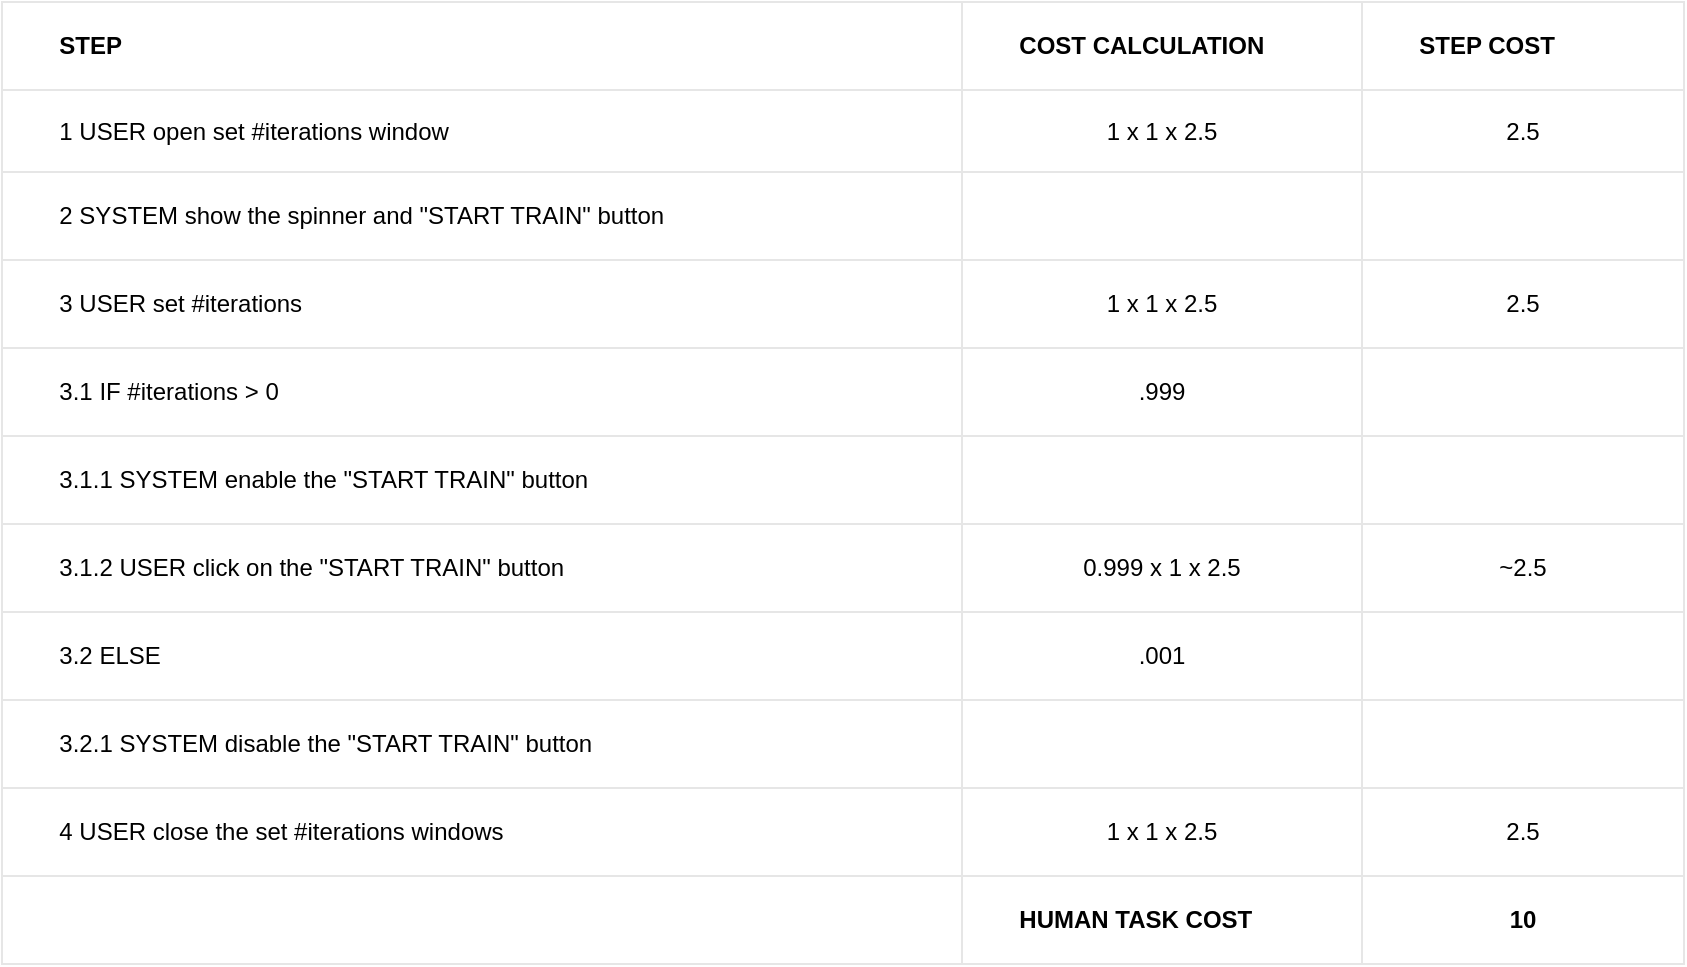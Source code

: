 <mxfile version="22.1.4" type="github">
  <diagram name="Page-1" id="dpSzTjp27l3Y4wRQzpri">
    <mxGraphModel dx="1861" dy="1672" grid="1" gridSize="10" guides="1" tooltips="1" connect="1" arrows="1" fold="1" page="1" pageScale="1" pageWidth="827" pageHeight="1169" math="0" shadow="0">
      <root>
        <mxCell id="0" />
        <mxCell id="1" parent="0" />
        <mxCell id="aeb6ncdT7JwG7wCMBw5e-1" value="" style="childLayout=tableLayout;recursiveResize=0;shadow=0;strokeColor=#E6E6E6;align=center;" parent="1" vertex="1">
          <mxGeometry x="-576" y="-90" width="841" height="481" as="geometry" />
        </mxCell>
        <mxCell id="aeb6ncdT7JwG7wCMBw5e-2" value="" style="shape=tableRow;horizontal=0;startSize=0;swimlaneHead=0;swimlaneBody=0;top=0;left=0;bottom=0;right=0;dropTarget=0;collapsible=0;recursiveResize=0;expand=0;fontStyle=0;fillColor=none;strokeColor=inherit;" parent="aeb6ncdT7JwG7wCMBw5e-1" vertex="1">
          <mxGeometry width="841" height="44" as="geometry" />
        </mxCell>
        <mxCell id="aeb6ncdT7JwG7wCMBw5e-3" value="&lt;span style=&quot;white-space: pre;&quot;&gt;&#x9;&lt;/span&gt;STEP" style="connectable=0;recursiveResize=0;strokeColor=inherit;fillColor=none;align=left;whiteSpace=wrap;html=1;fontStyle=1" parent="aeb6ncdT7JwG7wCMBw5e-2" vertex="1">
          <mxGeometry width="480" height="44" as="geometry">
            <mxRectangle width="480" height="44" as="alternateBounds" />
          </mxGeometry>
        </mxCell>
        <mxCell id="aeb6ncdT7JwG7wCMBw5e-4" value="&lt;span style=&quot;white-space: pre;&quot;&gt;&#x9;&lt;/span&gt;COST CALCULATION" style="connectable=0;recursiveResize=0;strokeColor=inherit;fillColor=none;align=left;whiteSpace=wrap;html=1;fontStyle=1" parent="aeb6ncdT7JwG7wCMBw5e-2" vertex="1">
          <mxGeometry x="480" width="200" height="44" as="geometry">
            <mxRectangle width="200" height="44" as="alternateBounds" />
          </mxGeometry>
        </mxCell>
        <mxCell id="aeb6ncdT7JwG7wCMBw5e-5" value="&lt;span style=&quot;white-space: pre;&quot;&gt;&#x9;&lt;/span&gt;STEP COST" style="connectable=0;recursiveResize=0;strokeColor=inherit;fillColor=none;align=left;whiteSpace=wrap;html=1;fontStyle=1" parent="aeb6ncdT7JwG7wCMBw5e-2" vertex="1">
          <mxGeometry x="680" width="161" height="44" as="geometry">
            <mxRectangle width="161" height="44" as="alternateBounds" />
          </mxGeometry>
        </mxCell>
        <mxCell id="aeb6ncdT7JwG7wCMBw5e-6" style="shape=tableRow;horizontal=0;startSize=0;swimlaneHead=0;swimlaneBody=0;top=0;left=0;bottom=0;right=0;dropTarget=0;collapsible=0;recursiveResize=0;expand=0;fontStyle=0;fillColor=none;strokeColor=inherit;align=left;" parent="aeb6ncdT7JwG7wCMBw5e-1" vertex="1">
          <mxGeometry y="44" width="841" height="41" as="geometry" />
        </mxCell>
        <mxCell id="aeb6ncdT7JwG7wCMBw5e-7" value="&lt;span style=&quot;white-space: pre;&quot;&gt;&#x9;&lt;/span&gt;1 USER open set #iterations window&amp;nbsp;" style="connectable=0;recursiveResize=0;strokeColor=inherit;fillColor=none;align=left;whiteSpace=wrap;html=1;" parent="aeb6ncdT7JwG7wCMBw5e-6" vertex="1">
          <mxGeometry width="480" height="41" as="geometry">
            <mxRectangle width="480" height="41" as="alternateBounds" />
          </mxGeometry>
        </mxCell>
        <mxCell id="aeb6ncdT7JwG7wCMBw5e-8" value="1 x 1 x 2.5" style="connectable=0;recursiveResize=0;strokeColor=inherit;fillColor=none;align=center;whiteSpace=wrap;html=1;" parent="aeb6ncdT7JwG7wCMBw5e-6" vertex="1">
          <mxGeometry x="480" width="200" height="41" as="geometry">
            <mxRectangle width="200" height="41" as="alternateBounds" />
          </mxGeometry>
        </mxCell>
        <mxCell id="aeb6ncdT7JwG7wCMBw5e-9" value="2.5" style="connectable=0;recursiveResize=0;strokeColor=inherit;fillColor=none;align=center;whiteSpace=wrap;html=1;" parent="aeb6ncdT7JwG7wCMBw5e-6" vertex="1">
          <mxGeometry x="680" width="161" height="41" as="geometry">
            <mxRectangle width="161" height="41" as="alternateBounds" />
          </mxGeometry>
        </mxCell>
        <mxCell id="aeb6ncdT7JwG7wCMBw5e-10" style="shape=tableRow;horizontal=0;startSize=0;swimlaneHead=0;swimlaneBody=0;top=0;left=0;bottom=0;right=0;dropTarget=0;collapsible=0;recursiveResize=0;expand=0;fontStyle=0;fillColor=none;strokeColor=inherit;" parent="aeb6ncdT7JwG7wCMBw5e-1" vertex="1">
          <mxGeometry y="85" width="841" height="44" as="geometry" />
        </mxCell>
        <mxCell id="aeb6ncdT7JwG7wCMBw5e-11" value="&lt;span style=&quot;white-space: pre;&quot;&gt;&#x9;&lt;/span&gt;2 SYSTEM show the spinner and &quot;START TRAIN&quot; button" style="connectable=0;recursiveResize=0;strokeColor=inherit;fillColor=none;align=left;whiteSpace=wrap;html=1;" parent="aeb6ncdT7JwG7wCMBw5e-10" vertex="1">
          <mxGeometry width="480" height="44" as="geometry">
            <mxRectangle width="480" height="44" as="alternateBounds" />
          </mxGeometry>
        </mxCell>
        <mxCell id="aeb6ncdT7JwG7wCMBw5e-12" value="" style="connectable=0;recursiveResize=0;strokeColor=inherit;fillColor=none;align=left;whiteSpace=wrap;html=1;" parent="aeb6ncdT7JwG7wCMBw5e-10" vertex="1">
          <mxGeometry x="480" width="200" height="44" as="geometry">
            <mxRectangle width="200" height="44" as="alternateBounds" />
          </mxGeometry>
        </mxCell>
        <mxCell id="aeb6ncdT7JwG7wCMBw5e-13" value="" style="connectable=0;recursiveResize=0;strokeColor=inherit;fillColor=none;align=left;whiteSpace=wrap;html=1;" parent="aeb6ncdT7JwG7wCMBw5e-10" vertex="1">
          <mxGeometry x="680" width="161" height="44" as="geometry">
            <mxRectangle width="161" height="44" as="alternateBounds" />
          </mxGeometry>
        </mxCell>
        <mxCell id="aeb6ncdT7JwG7wCMBw5e-14" style="shape=tableRow;horizontal=0;startSize=0;swimlaneHead=0;swimlaneBody=0;top=0;left=0;bottom=0;right=0;dropTarget=0;collapsible=0;recursiveResize=0;expand=0;fontStyle=0;fillColor=none;strokeColor=inherit;" parent="aeb6ncdT7JwG7wCMBw5e-1" vertex="1">
          <mxGeometry y="129" width="841" height="44" as="geometry" />
        </mxCell>
        <mxCell id="aeb6ncdT7JwG7wCMBw5e-15" value="&lt;span style=&quot;&quot;&gt;&lt;span style=&quot;white-space: pre;&quot;&gt;&amp;nbsp;&lt;span style=&quot;white-space: pre;&quot;&gt;&#x9;&lt;/span&gt;&lt;/span&gt;&lt;/span&gt;3 USER set #iterations" style="connectable=0;recursiveResize=0;strokeColor=inherit;fillColor=none;align=left;whiteSpace=wrap;html=1;" parent="aeb6ncdT7JwG7wCMBw5e-14" vertex="1">
          <mxGeometry width="480" height="44" as="geometry">
            <mxRectangle width="480" height="44" as="alternateBounds" />
          </mxGeometry>
        </mxCell>
        <mxCell id="aeb6ncdT7JwG7wCMBw5e-16" value="1 x 1 x 2.5" style="connectable=0;recursiveResize=0;strokeColor=inherit;fillColor=none;align=center;whiteSpace=wrap;html=1;" parent="aeb6ncdT7JwG7wCMBw5e-14" vertex="1">
          <mxGeometry x="480" width="200" height="44" as="geometry">
            <mxRectangle width="200" height="44" as="alternateBounds" />
          </mxGeometry>
        </mxCell>
        <mxCell id="aeb6ncdT7JwG7wCMBw5e-17" value="2.5" style="connectable=0;recursiveResize=0;strokeColor=inherit;fillColor=none;align=center;whiteSpace=wrap;html=1;" parent="aeb6ncdT7JwG7wCMBw5e-14" vertex="1">
          <mxGeometry x="680" width="161" height="44" as="geometry">
            <mxRectangle width="161" height="44" as="alternateBounds" />
          </mxGeometry>
        </mxCell>
        <mxCell id="aeb6ncdT7JwG7wCMBw5e-61" style="shape=tableRow;horizontal=0;startSize=0;swimlaneHead=0;swimlaneBody=0;top=0;left=0;bottom=0;right=0;dropTarget=0;collapsible=0;recursiveResize=0;expand=0;fontStyle=0;fillColor=none;strokeColor=inherit;" parent="aeb6ncdT7JwG7wCMBw5e-1" vertex="1">
          <mxGeometry y="173" width="841" height="44" as="geometry" />
        </mxCell>
        <mxCell id="aeb6ncdT7JwG7wCMBw5e-62" value="&lt;span style=&quot;white-space: pre;&quot;&gt;&#x9;&lt;/span&gt;3.1 IF #iterations &amp;gt; 0" style="connectable=0;recursiveResize=0;strokeColor=inherit;fillColor=none;align=left;whiteSpace=wrap;html=1;" parent="aeb6ncdT7JwG7wCMBw5e-61" vertex="1">
          <mxGeometry width="480" height="44" as="geometry">
            <mxRectangle width="480" height="44" as="alternateBounds" />
          </mxGeometry>
        </mxCell>
        <mxCell id="aeb6ncdT7JwG7wCMBw5e-63" value=".999" style="connectable=0;recursiveResize=0;strokeColor=inherit;fillColor=none;align=center;whiteSpace=wrap;html=1;" parent="aeb6ncdT7JwG7wCMBw5e-61" vertex="1">
          <mxGeometry x="480" width="200" height="44" as="geometry">
            <mxRectangle width="200" height="44" as="alternateBounds" />
          </mxGeometry>
        </mxCell>
        <mxCell id="aeb6ncdT7JwG7wCMBw5e-64" style="connectable=0;recursiveResize=0;strokeColor=inherit;fillColor=none;align=left;whiteSpace=wrap;html=1;" parent="aeb6ncdT7JwG7wCMBw5e-61" vertex="1">
          <mxGeometry x="680" width="161" height="44" as="geometry">
            <mxRectangle width="161" height="44" as="alternateBounds" />
          </mxGeometry>
        </mxCell>
        <mxCell id="aeb6ncdT7JwG7wCMBw5e-65" style="shape=tableRow;horizontal=0;startSize=0;swimlaneHead=0;swimlaneBody=0;top=0;left=0;bottom=0;right=0;dropTarget=0;collapsible=0;recursiveResize=0;expand=0;fontStyle=0;fillColor=none;strokeColor=inherit;" parent="aeb6ncdT7JwG7wCMBw5e-1" vertex="1">
          <mxGeometry y="217" width="841" height="44" as="geometry" />
        </mxCell>
        <mxCell id="aeb6ncdT7JwG7wCMBw5e-66" value="&lt;span style=&quot;white-space: pre;&quot;&gt;&#x9;&lt;/span&gt;3.1.1 SYSTEM enable the &quot;START TRAIN&quot; button" style="connectable=0;recursiveResize=0;strokeColor=inherit;fillColor=none;align=left;whiteSpace=wrap;html=1;" parent="aeb6ncdT7JwG7wCMBw5e-65" vertex="1">
          <mxGeometry width="480" height="44" as="geometry">
            <mxRectangle width="480" height="44" as="alternateBounds" />
          </mxGeometry>
        </mxCell>
        <mxCell id="aeb6ncdT7JwG7wCMBw5e-67" style="connectable=0;recursiveResize=0;strokeColor=inherit;fillColor=none;align=left;whiteSpace=wrap;html=1;" parent="aeb6ncdT7JwG7wCMBw5e-65" vertex="1">
          <mxGeometry x="480" width="200" height="44" as="geometry">
            <mxRectangle width="200" height="44" as="alternateBounds" />
          </mxGeometry>
        </mxCell>
        <mxCell id="aeb6ncdT7JwG7wCMBw5e-68" style="connectable=0;recursiveResize=0;strokeColor=inherit;fillColor=none;align=left;whiteSpace=wrap;html=1;" parent="aeb6ncdT7JwG7wCMBw5e-65" vertex="1">
          <mxGeometry x="680" width="161" height="44" as="geometry">
            <mxRectangle width="161" height="44" as="alternateBounds" />
          </mxGeometry>
        </mxCell>
        <mxCell id="aeb6ncdT7JwG7wCMBw5e-18" style="shape=tableRow;horizontal=0;startSize=0;swimlaneHead=0;swimlaneBody=0;top=0;left=0;bottom=0;right=0;dropTarget=0;collapsible=0;recursiveResize=0;expand=0;fontStyle=0;fillColor=none;strokeColor=inherit;" parent="aeb6ncdT7JwG7wCMBw5e-1" vertex="1">
          <mxGeometry y="261" width="841" height="44" as="geometry" />
        </mxCell>
        <mxCell id="aeb6ncdT7JwG7wCMBw5e-19" value="&lt;span style=&quot;&quot;&gt;&lt;span style=&quot;white-space: pre;&quot;&gt;&amp;nbsp;&amp;nbsp;&amp;nbsp;&amp;nbsp;&lt;span style=&quot;white-space: pre;&quot;&gt;&#x9;&lt;/span&gt;&lt;/span&gt;&lt;/span&gt;3.1.2 USER click on the &quot;START TRAIN&quot; button" style="connectable=0;recursiveResize=0;strokeColor=inherit;fillColor=none;align=left;whiteSpace=wrap;html=1;" parent="aeb6ncdT7JwG7wCMBw5e-18" vertex="1">
          <mxGeometry width="480" height="44" as="geometry">
            <mxRectangle width="480" height="44" as="alternateBounds" />
          </mxGeometry>
        </mxCell>
        <mxCell id="aeb6ncdT7JwG7wCMBw5e-20" value="0.999 x 1 x 2.5" style="connectable=0;recursiveResize=0;strokeColor=inherit;fillColor=none;align=center;whiteSpace=wrap;html=1;" parent="aeb6ncdT7JwG7wCMBw5e-18" vertex="1">
          <mxGeometry x="480" width="200" height="44" as="geometry">
            <mxRectangle width="200" height="44" as="alternateBounds" />
          </mxGeometry>
        </mxCell>
        <mxCell id="aeb6ncdT7JwG7wCMBw5e-21" value="~2.5" style="connectable=0;recursiveResize=0;strokeColor=inherit;fillColor=none;align=center;whiteSpace=wrap;html=1;" parent="aeb6ncdT7JwG7wCMBw5e-18" vertex="1">
          <mxGeometry x="680" width="161" height="44" as="geometry">
            <mxRectangle width="161" height="44" as="alternateBounds" />
          </mxGeometry>
        </mxCell>
        <mxCell id="aeb6ncdT7JwG7wCMBw5e-69" style="shape=tableRow;horizontal=0;startSize=0;swimlaneHead=0;swimlaneBody=0;top=0;left=0;bottom=0;right=0;dropTarget=0;collapsible=0;recursiveResize=0;expand=0;fontStyle=0;fillColor=none;strokeColor=inherit;" parent="aeb6ncdT7JwG7wCMBw5e-1" vertex="1">
          <mxGeometry y="305" width="841" height="44" as="geometry" />
        </mxCell>
        <mxCell id="aeb6ncdT7JwG7wCMBw5e-70" value="&lt;span style=&quot;white-space: pre;&quot;&gt;&#x9;&lt;/span&gt;3.2 ELSE" style="connectable=0;recursiveResize=0;strokeColor=inherit;fillColor=none;align=left;whiteSpace=wrap;html=1;" parent="aeb6ncdT7JwG7wCMBw5e-69" vertex="1">
          <mxGeometry width="480" height="44" as="geometry">
            <mxRectangle width="480" height="44" as="alternateBounds" />
          </mxGeometry>
        </mxCell>
        <mxCell id="aeb6ncdT7JwG7wCMBw5e-71" value=".001" style="connectable=0;recursiveResize=0;strokeColor=inherit;fillColor=none;align=center;whiteSpace=wrap;html=1;" parent="aeb6ncdT7JwG7wCMBw5e-69" vertex="1">
          <mxGeometry x="480" width="200" height="44" as="geometry">
            <mxRectangle width="200" height="44" as="alternateBounds" />
          </mxGeometry>
        </mxCell>
        <mxCell id="aeb6ncdT7JwG7wCMBw5e-72" style="connectable=0;recursiveResize=0;strokeColor=inherit;fillColor=none;align=left;whiteSpace=wrap;html=1;" parent="aeb6ncdT7JwG7wCMBw5e-69" vertex="1">
          <mxGeometry x="680" width="161" height="44" as="geometry">
            <mxRectangle width="161" height="44" as="alternateBounds" />
          </mxGeometry>
        </mxCell>
        <mxCell id="aeb6ncdT7JwG7wCMBw5e-73" style="shape=tableRow;horizontal=0;startSize=0;swimlaneHead=0;swimlaneBody=0;top=0;left=0;bottom=0;right=0;dropTarget=0;collapsible=0;recursiveResize=0;expand=0;fontStyle=0;fillColor=none;strokeColor=inherit;" parent="aeb6ncdT7JwG7wCMBw5e-1" vertex="1">
          <mxGeometry y="349" width="841" height="44" as="geometry" />
        </mxCell>
        <mxCell id="aeb6ncdT7JwG7wCMBw5e-74" value="&lt;span style=&quot;&quot;&gt;&lt;span style=&quot;white-space: pre;&quot;&gt;&amp;nbsp;&amp;nbsp;&amp;nbsp;&amp;nbsp;&lt;span style=&quot;white-space: pre;&quot;&gt;&#x9;&lt;/span&gt;&lt;/span&gt;&lt;/span&gt;3.2.1 SYSTEM disable the &quot;START TRAIN&quot; button" style="connectable=0;recursiveResize=0;strokeColor=inherit;fillColor=none;align=left;whiteSpace=wrap;html=1;" parent="aeb6ncdT7JwG7wCMBw5e-73" vertex="1">
          <mxGeometry width="480" height="44" as="geometry">
            <mxRectangle width="480" height="44" as="alternateBounds" />
          </mxGeometry>
        </mxCell>
        <mxCell id="aeb6ncdT7JwG7wCMBw5e-75" style="connectable=0;recursiveResize=0;strokeColor=inherit;fillColor=none;align=left;whiteSpace=wrap;html=1;" parent="aeb6ncdT7JwG7wCMBw5e-73" vertex="1">
          <mxGeometry x="480" width="200" height="44" as="geometry">
            <mxRectangle width="200" height="44" as="alternateBounds" />
          </mxGeometry>
        </mxCell>
        <mxCell id="aeb6ncdT7JwG7wCMBw5e-76" style="connectable=0;recursiveResize=0;strokeColor=inherit;fillColor=none;align=left;whiteSpace=wrap;html=1;" parent="aeb6ncdT7JwG7wCMBw5e-73" vertex="1">
          <mxGeometry x="680" width="161" height="44" as="geometry">
            <mxRectangle width="161" height="44" as="alternateBounds" />
          </mxGeometry>
        </mxCell>
        <mxCell id="aeb6ncdT7JwG7wCMBw5e-77" style="shape=tableRow;horizontal=0;startSize=0;swimlaneHead=0;swimlaneBody=0;top=0;left=0;bottom=0;right=0;dropTarget=0;collapsible=0;recursiveResize=0;expand=0;fontStyle=0;fillColor=none;strokeColor=inherit;" parent="aeb6ncdT7JwG7wCMBw5e-1" vertex="1">
          <mxGeometry y="393" width="841" height="44" as="geometry" />
        </mxCell>
        <mxCell id="aeb6ncdT7JwG7wCMBw5e-78" value="&lt;span style=&quot;white-space: pre;&quot;&gt;&#x9;&lt;/span&gt;4 USER close the set #iterations windows" style="connectable=0;recursiveResize=0;strokeColor=inherit;fillColor=none;align=left;whiteSpace=wrap;html=1;" parent="aeb6ncdT7JwG7wCMBw5e-77" vertex="1">
          <mxGeometry width="480" height="44" as="geometry">
            <mxRectangle width="480" height="44" as="alternateBounds" />
          </mxGeometry>
        </mxCell>
        <mxCell id="aeb6ncdT7JwG7wCMBw5e-79" value="1 x 1 x 2.5" style="connectable=0;recursiveResize=0;strokeColor=inherit;fillColor=none;align=center;whiteSpace=wrap;html=1;" parent="aeb6ncdT7JwG7wCMBw5e-77" vertex="1">
          <mxGeometry x="480" width="200" height="44" as="geometry">
            <mxRectangle width="200" height="44" as="alternateBounds" />
          </mxGeometry>
        </mxCell>
        <mxCell id="aeb6ncdT7JwG7wCMBw5e-80" value="2.5" style="connectable=0;recursiveResize=0;strokeColor=inherit;fillColor=none;align=center;whiteSpace=wrap;html=1;" parent="aeb6ncdT7JwG7wCMBw5e-77" vertex="1">
          <mxGeometry x="680" width="161" height="44" as="geometry">
            <mxRectangle width="161" height="44" as="alternateBounds" />
          </mxGeometry>
        </mxCell>
        <mxCell id="aeb6ncdT7JwG7wCMBw5e-22" style="shape=tableRow;horizontal=0;startSize=0;swimlaneHead=0;swimlaneBody=0;top=0;left=0;bottom=0;right=0;dropTarget=0;collapsible=0;recursiveResize=0;expand=0;fontStyle=0;fillColor=none;strokeColor=inherit;" parent="aeb6ncdT7JwG7wCMBw5e-1" vertex="1">
          <mxGeometry y="437" width="841" height="44" as="geometry" />
        </mxCell>
        <mxCell id="aeb6ncdT7JwG7wCMBw5e-23" value="" style="connectable=0;recursiveResize=0;strokeColor=inherit;fillColor=none;align=left;whiteSpace=wrap;html=1;" parent="aeb6ncdT7JwG7wCMBw5e-22" vertex="1">
          <mxGeometry width="480" height="44" as="geometry">
            <mxRectangle width="480" height="44" as="alternateBounds" />
          </mxGeometry>
        </mxCell>
        <mxCell id="aeb6ncdT7JwG7wCMBw5e-24" value="&#x9;&lt;span style=&quot;font-weight: 700;&quot;&gt;&lt;span style=&quot;white-space: pre;&quot;&gt;&#x9;&lt;/span&gt;HUMAN TASK COST&lt;/span&gt;" style="connectable=0;recursiveResize=0;strokeColor=inherit;fillColor=none;align=left;whiteSpace=wrap;html=1;" parent="aeb6ncdT7JwG7wCMBw5e-22" vertex="1">
          <mxGeometry x="480" width="200" height="44" as="geometry">
            <mxRectangle width="200" height="44" as="alternateBounds" />
          </mxGeometry>
        </mxCell>
        <mxCell id="aeb6ncdT7JwG7wCMBw5e-25" value="&lt;b&gt;10&lt;/b&gt;" style="connectable=0;recursiveResize=0;strokeColor=inherit;fillColor=none;align=center;whiteSpace=wrap;html=1;" parent="aeb6ncdT7JwG7wCMBw5e-22" vertex="1">
          <mxGeometry x="680" width="161" height="44" as="geometry">
            <mxRectangle width="161" height="44" as="alternateBounds" />
          </mxGeometry>
        </mxCell>
      </root>
    </mxGraphModel>
  </diagram>
</mxfile>
